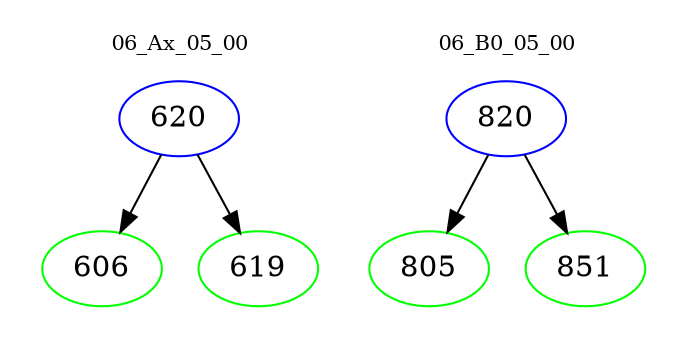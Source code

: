 digraph{
subgraph cluster_0 {
color = white
label = "06_Ax_05_00";
fontsize=10;
T0_620 [label="620", color="blue"]
T0_620 -> T0_606 [color="black"]
T0_606 [label="606", color="green"]
T0_620 -> T0_619 [color="black"]
T0_619 [label="619", color="green"]
}
subgraph cluster_1 {
color = white
label = "06_B0_05_00";
fontsize=10;
T1_820 [label="820", color="blue"]
T1_820 -> T1_805 [color="black"]
T1_805 [label="805", color="green"]
T1_820 -> T1_851 [color="black"]
T1_851 [label="851", color="green"]
}
}

